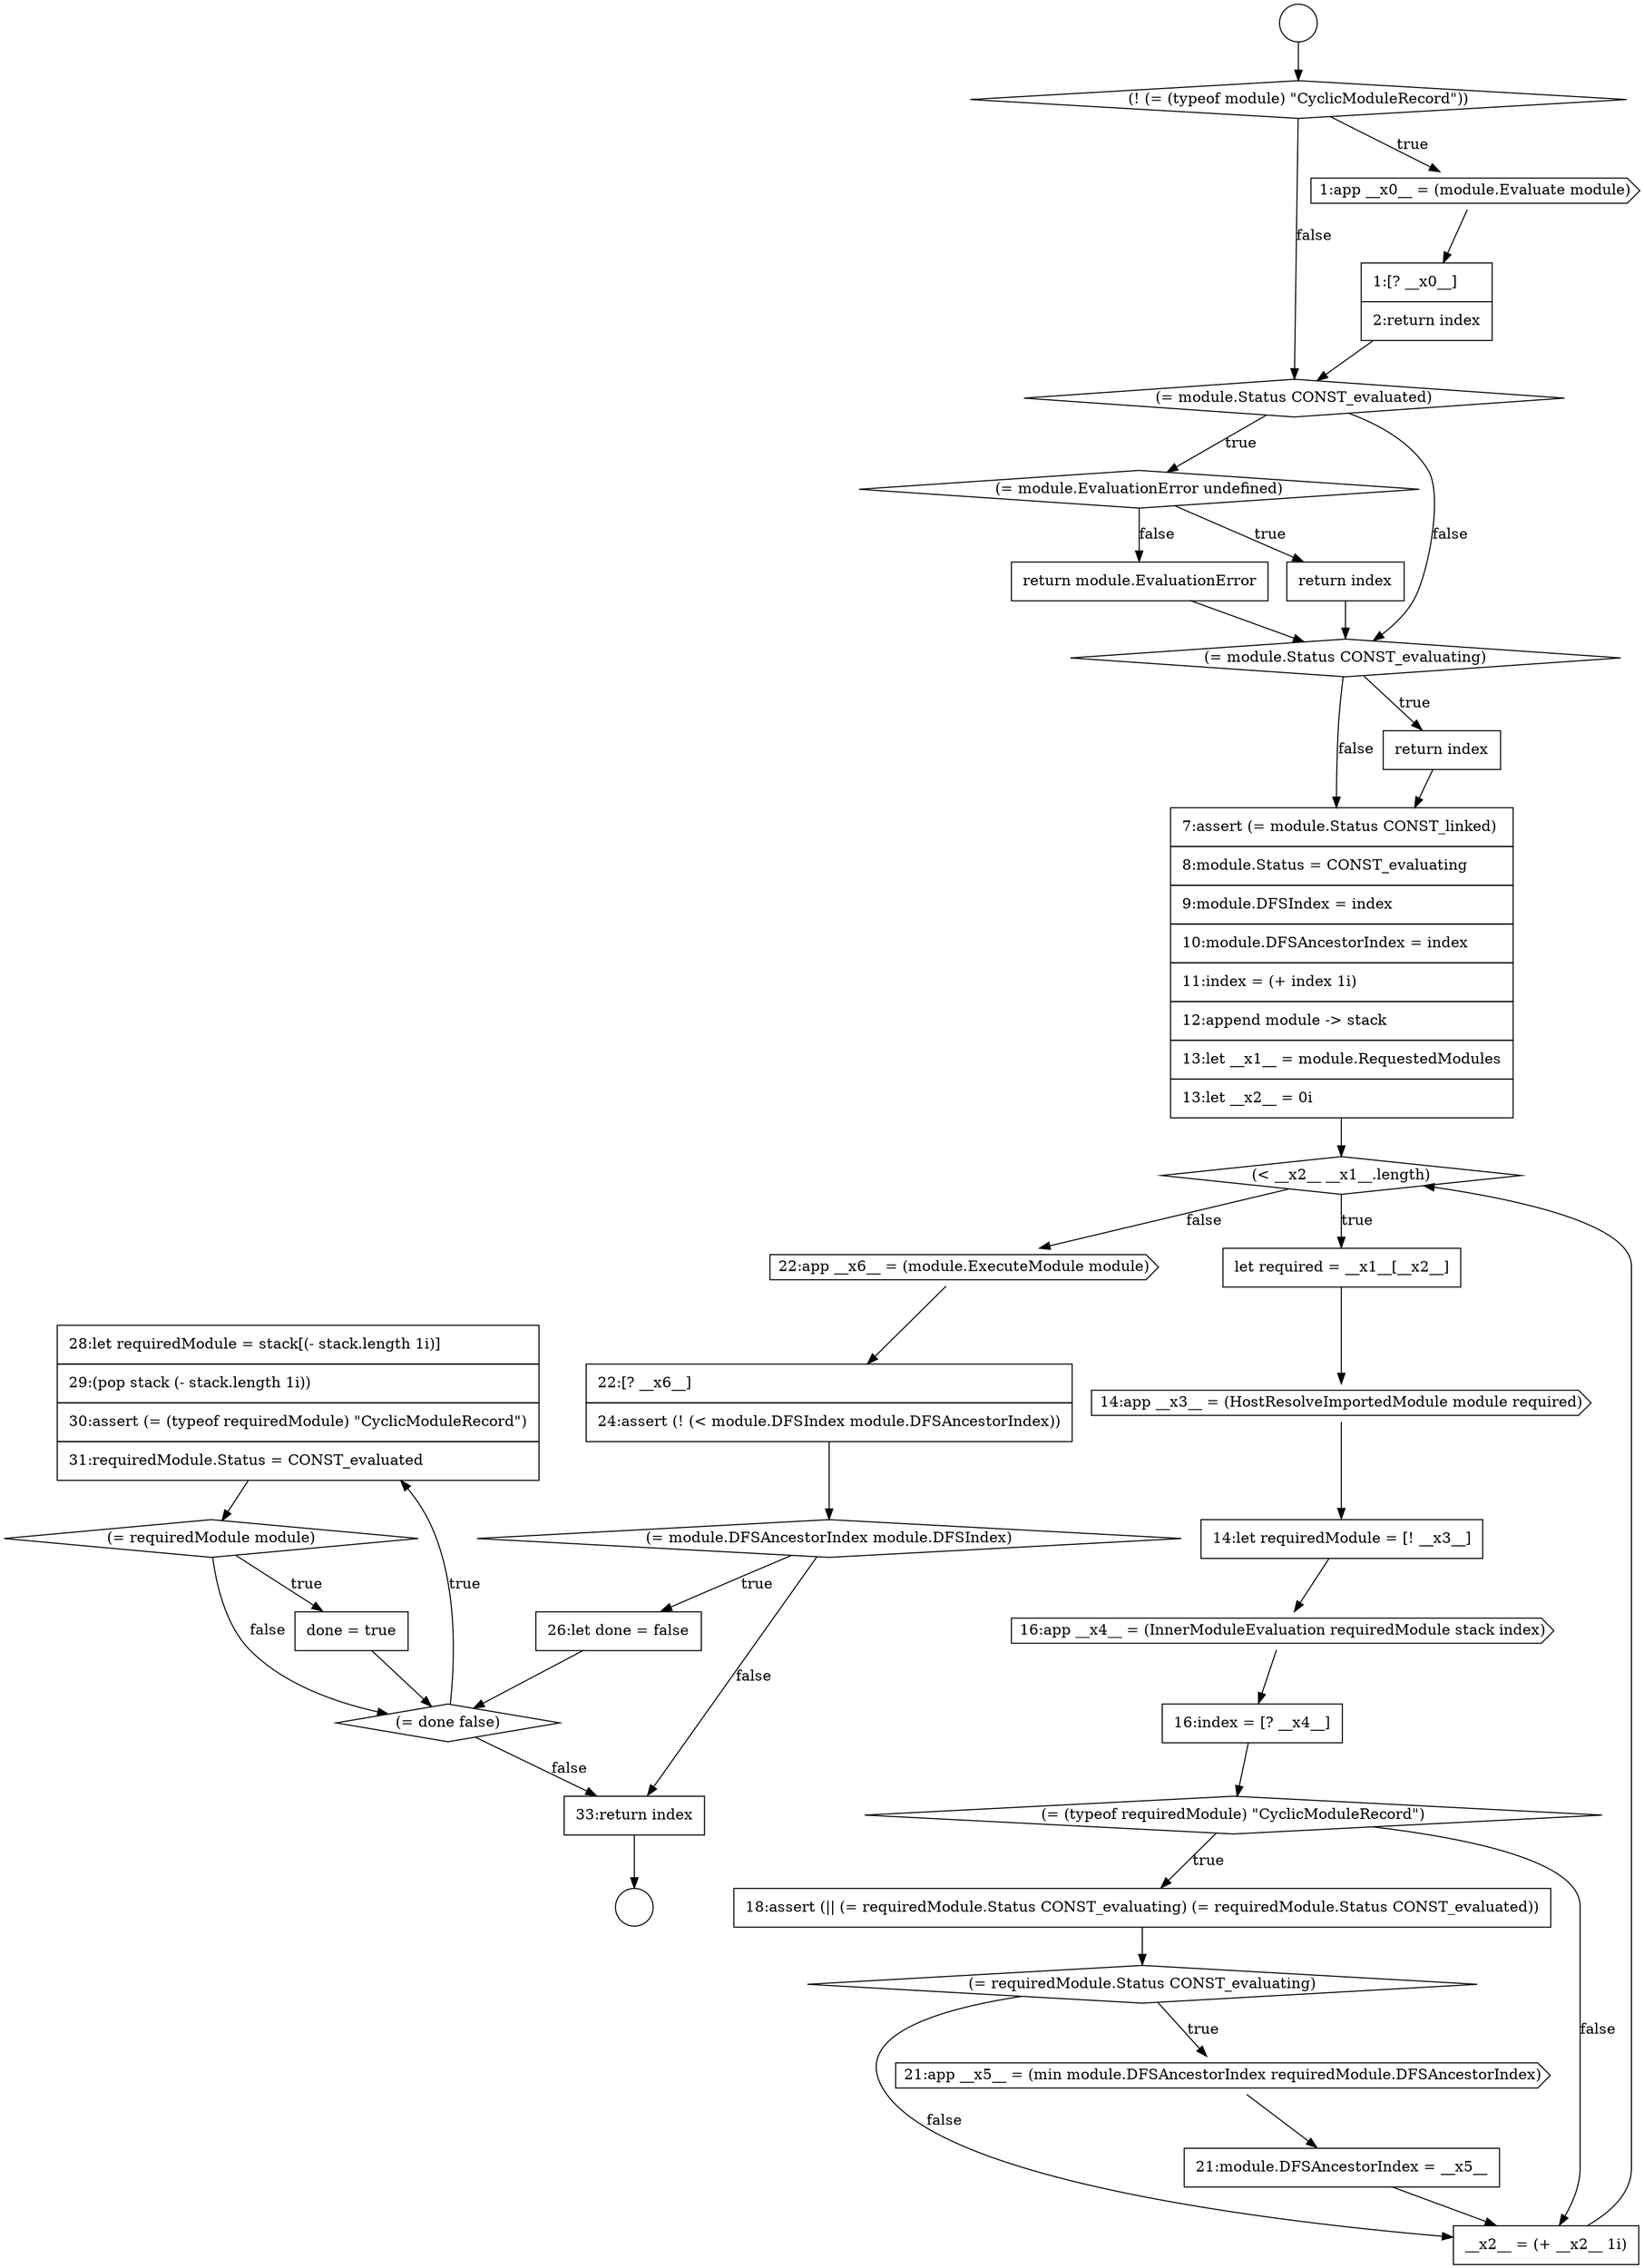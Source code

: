 digraph {
  node11313 [shape=none, margin=0, label=<<font color="black">
    <table border="0" cellborder="1" cellspacing="0" cellpadding="10">
      <tr><td align="left">28:let requiredModule = stack[(- stack.length 1i)]</td></tr>
      <tr><td align="left">29:(pop stack (- stack.length 1i))</td></tr>
      <tr><td align="left">30:assert (= (typeof requiredModule) &quot;CyclicModuleRecord&quot;)</td></tr>
      <tr><td align="left">31:requiredModule.Status = CONST_evaluated</td></tr>
    </table>
  </font>> color="black" fillcolor="white" style=filled]
  node11308 [shape=cds, label=<<font color="black">22:app __x6__ = (module.ExecuteModule module)</font>> color="black" fillcolor="white" style=filled]
  node11285 [shape=circle label=" " color="black" fillcolor="white" style=filled]
  node11312 [shape=diamond, label=<<font color="black">(= done false)</font>> color="black" fillcolor="white" style=filled]
  node11284 [shape=circle label=" " color="black" fillcolor="white" style=filled]
  node11304 [shape=diamond, label=<<font color="black">(= requiredModule.Status CONST_evaluating)</font>> color="black" fillcolor="white" style=filled]
  node11296 [shape=diamond, label=<<font color="black">(&lt; __x2__ __x1__.length)</font>> color="black" fillcolor="white" style=filled]
  node11311 [shape=none, margin=0, label=<<font color="black">
    <table border="0" cellborder="1" cellspacing="0" cellpadding="10">
      <tr><td align="left">26:let done = false</td></tr>
    </table>
  </font>> color="black" fillcolor="white" style=filled]
  node11306 [shape=none, margin=0, label=<<font color="black">
    <table border="0" cellborder="1" cellspacing="0" cellpadding="10">
      <tr><td align="left">21:module.DFSAncestorIndex = __x5__</td></tr>
    </table>
  </font>> color="black" fillcolor="white" style=filled]
  node11310 [shape=diamond, label=<<font color="black">(= module.DFSAncestorIndex module.DFSIndex)</font>> color="black" fillcolor="white" style=filled]
  node11316 [shape=none, margin=0, label=<<font color="black">
    <table border="0" cellborder="1" cellspacing="0" cellpadding="10">
      <tr><td align="left">33:return index</td></tr>
    </table>
  </font>> color="black" fillcolor="white" style=filled]
  node11302 [shape=diamond, label=<<font color="black">(= (typeof requiredModule) &quot;CyclicModuleRecord&quot;)</font>> color="black" fillcolor="white" style=filled]
  node11290 [shape=diamond, label=<<font color="black">(= module.EvaluationError undefined)</font>> color="black" fillcolor="white" style=filled]
  node11303 [shape=none, margin=0, label=<<font color="black">
    <table border="0" cellborder="1" cellspacing="0" cellpadding="10">
      <tr><td align="left">18:assert (|| (= requiredModule.Status CONST_evaluating) (= requiredModule.Status CONST_evaluated))</td></tr>
    </table>
  </font>> color="black" fillcolor="white" style=filled]
  node11288 [shape=none, margin=0, label=<<font color="black">
    <table border="0" cellborder="1" cellspacing="0" cellpadding="10">
      <tr><td align="left">1:[? __x0__]</td></tr>
      <tr><td align="left">2:return index</td></tr>
    </table>
  </font>> color="black" fillcolor="white" style=filled]
  node11289 [shape=diamond, label=<<font color="black">(= module.Status CONST_evaluated)</font>> color="black" fillcolor="white" style=filled]
  node11299 [shape=none, margin=0, label=<<font color="black">
    <table border="0" cellborder="1" cellspacing="0" cellpadding="10">
      <tr><td align="left">14:let requiredModule = [! __x3__]</td></tr>
    </table>
  </font>> color="black" fillcolor="white" style=filled]
  node11314 [shape=diamond, label=<<font color="black">(= requiredModule module)</font>> color="black" fillcolor="white" style=filled]
  node11293 [shape=diamond, label=<<font color="black">(= module.Status CONST_evaluating)</font>> color="black" fillcolor="white" style=filled]
  node11307 [shape=none, margin=0, label=<<font color="black">
    <table border="0" cellborder="1" cellspacing="0" cellpadding="10">
      <tr><td align="left">__x2__ = (+ __x2__ 1i)</td></tr>
    </table>
  </font>> color="black" fillcolor="white" style=filled]
  node11292 [shape=none, margin=0, label=<<font color="black">
    <table border="0" cellborder="1" cellspacing="0" cellpadding="10">
      <tr><td align="left">return module.EvaluationError</td></tr>
    </table>
  </font>> color="black" fillcolor="white" style=filled]
  node11315 [shape=none, margin=0, label=<<font color="black">
    <table border="0" cellborder="1" cellspacing="0" cellpadding="10">
      <tr><td align="left">done = true</td></tr>
    </table>
  </font>> color="black" fillcolor="white" style=filled]
  node11300 [shape=cds, label=<<font color="black">16:app __x4__ = (InnerModuleEvaluation requiredModule stack index)</font>> color="black" fillcolor="white" style=filled]
  node11301 [shape=none, margin=0, label=<<font color="black">
    <table border="0" cellborder="1" cellspacing="0" cellpadding="10">
      <tr><td align="left">16:index = [? __x4__]</td></tr>
    </table>
  </font>> color="black" fillcolor="white" style=filled]
  node11291 [shape=none, margin=0, label=<<font color="black">
    <table border="0" cellborder="1" cellspacing="0" cellpadding="10">
      <tr><td align="left">return index</td></tr>
    </table>
  </font>> color="black" fillcolor="white" style=filled]
  node11295 [shape=none, margin=0, label=<<font color="black">
    <table border="0" cellborder="1" cellspacing="0" cellpadding="10">
      <tr><td align="left">7:assert (= module.Status CONST_linked)</td></tr>
      <tr><td align="left">8:module.Status = CONST_evaluating</td></tr>
      <tr><td align="left">9:module.DFSIndex = index</td></tr>
      <tr><td align="left">10:module.DFSAncestorIndex = index</td></tr>
      <tr><td align="left">11:index = (+ index 1i)</td></tr>
      <tr><td align="left">12:append module -&gt; stack</td></tr>
      <tr><td align="left">13:let __x1__ = module.RequestedModules</td></tr>
      <tr><td align="left">13:let __x2__ = 0i</td></tr>
    </table>
  </font>> color="black" fillcolor="white" style=filled]
  node11297 [shape=none, margin=0, label=<<font color="black">
    <table border="0" cellborder="1" cellspacing="0" cellpadding="10">
      <tr><td align="left">let required = __x1__[__x2__]</td></tr>
    </table>
  </font>> color="black" fillcolor="white" style=filled]
  node11287 [shape=cds, label=<<font color="black">1:app __x0__ = (module.Evaluate module)</font>> color="black" fillcolor="white" style=filled]
  node11305 [shape=cds, label=<<font color="black">21:app __x5__ = (min module.DFSAncestorIndex requiredModule.DFSAncestorIndex)</font>> color="black" fillcolor="white" style=filled]
  node11309 [shape=none, margin=0, label=<<font color="black">
    <table border="0" cellborder="1" cellspacing="0" cellpadding="10">
      <tr><td align="left">22:[? __x6__]</td></tr>
      <tr><td align="left">24:assert (! (&lt; module.DFSIndex module.DFSAncestorIndex))</td></tr>
    </table>
  </font>> color="black" fillcolor="white" style=filled]
  node11298 [shape=cds, label=<<font color="black">14:app __x3__ = (HostResolveImportedModule module required)</font>> color="black" fillcolor="white" style=filled]
  node11286 [shape=diamond, label=<<font color="black">(! (= (typeof module) &quot;CyclicModuleRecord&quot;))</font>> color="black" fillcolor="white" style=filled]
  node11294 [shape=none, margin=0, label=<<font color="black">
    <table border="0" cellborder="1" cellspacing="0" cellpadding="10">
      <tr><td align="left">return index</td></tr>
    </table>
  </font>> color="black" fillcolor="white" style=filled]
  node11305 -> node11306 [ color="black"]
  node11316 -> node11285 [ color="black"]
  node11299 -> node11300 [ color="black"]
  node11307 -> node11296 [ color="black"]
  node11315 -> node11312 [ color="black"]
  node11296 -> node11297 [label=<<font color="black">true</font>> color="black"]
  node11296 -> node11308 [label=<<font color="black">false</font>> color="black"]
  node11302 -> node11303 [label=<<font color="black">true</font>> color="black"]
  node11302 -> node11307 [label=<<font color="black">false</font>> color="black"]
  node11312 -> node11313 [label=<<font color="black">true</font>> color="black"]
  node11312 -> node11316 [label=<<font color="black">false</font>> color="black"]
  node11287 -> node11288 [ color="black"]
  node11290 -> node11291 [label=<<font color="black">true</font>> color="black"]
  node11290 -> node11292 [label=<<font color="black">false</font>> color="black"]
  node11303 -> node11304 [ color="black"]
  node11293 -> node11294 [label=<<font color="black">true</font>> color="black"]
  node11293 -> node11295 [label=<<font color="black">false</font>> color="black"]
  node11292 -> node11293 [ color="black"]
  node11298 -> node11299 [ color="black"]
  node11288 -> node11289 [ color="black"]
  node11308 -> node11309 [ color="black"]
  node11291 -> node11293 [ color="black"]
  node11289 -> node11290 [label=<<font color="black">true</font>> color="black"]
  node11289 -> node11293 [label=<<font color="black">false</font>> color="black"]
  node11297 -> node11298 [ color="black"]
  node11310 -> node11311 [label=<<font color="black">true</font>> color="black"]
  node11310 -> node11316 [label=<<font color="black">false</font>> color="black"]
  node11294 -> node11295 [ color="black"]
  node11300 -> node11301 [ color="black"]
  node11301 -> node11302 [ color="black"]
  node11313 -> node11314 [ color="black"]
  node11311 -> node11312 [ color="black"]
  node11286 -> node11287 [label=<<font color="black">true</font>> color="black"]
  node11286 -> node11289 [label=<<font color="black">false</font>> color="black"]
  node11309 -> node11310 [ color="black"]
  node11284 -> node11286 [ color="black"]
  node11295 -> node11296 [ color="black"]
  node11314 -> node11315 [label=<<font color="black">true</font>> color="black"]
  node11314 -> node11312 [label=<<font color="black">false</font>> color="black"]
  node11304 -> node11305 [label=<<font color="black">true</font>> color="black"]
  node11304 -> node11307 [label=<<font color="black">false</font>> color="black"]
  node11306 -> node11307 [ color="black"]
}
